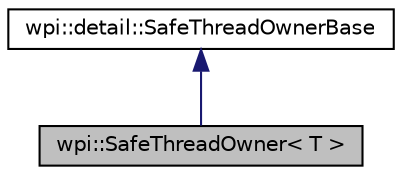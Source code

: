 digraph "wpi::SafeThreadOwner&lt; T &gt;"
{
  edge [fontname="Helvetica",fontsize="10",labelfontname="Helvetica",labelfontsize="10"];
  node [fontname="Helvetica",fontsize="10",shape=record];
  Node1 [label="wpi::SafeThreadOwner\< T \>",height=0.2,width=0.4,color="black", fillcolor="grey75", style="filled", fontcolor="black"];
  Node2 -> Node1 [dir="back",color="midnightblue",fontsize="10",style="solid",fontname="Helvetica"];
  Node2 [label="wpi::detail::SafeThreadOwnerBase",height=0.2,width=0.4,color="black", fillcolor="white", style="filled",URL="$classwpi_1_1detail_1_1SafeThreadOwnerBase.html"];
}
